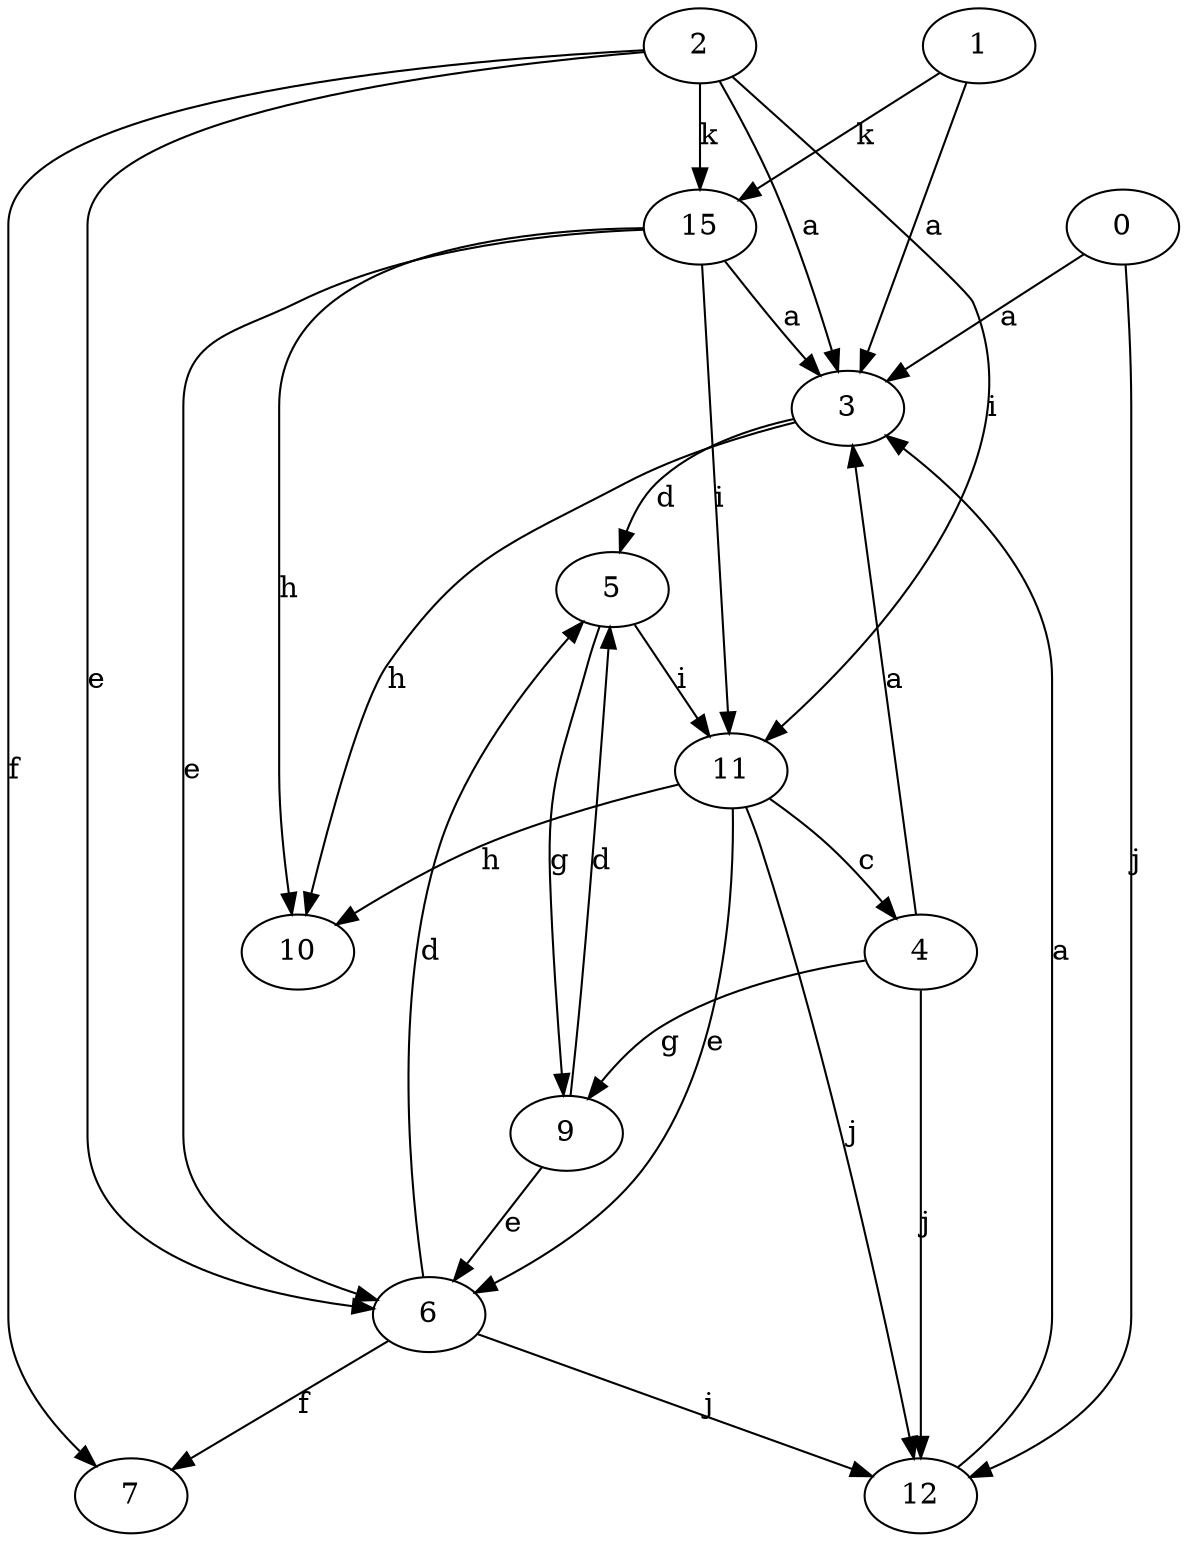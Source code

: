 strict digraph  {
1;
2;
3;
4;
5;
6;
7;
9;
10;
11;
12;
0;
15;
1 -> 3  [label=a];
1 -> 15  [label=k];
2 -> 3  [label=a];
2 -> 6  [label=e];
2 -> 7  [label=f];
2 -> 11  [label=i];
2 -> 15  [label=k];
3 -> 5  [label=d];
3 -> 10  [label=h];
4 -> 3  [label=a];
4 -> 9  [label=g];
4 -> 12  [label=j];
5 -> 9  [label=g];
5 -> 11  [label=i];
6 -> 5  [label=d];
6 -> 7  [label=f];
6 -> 12  [label=j];
9 -> 5  [label=d];
9 -> 6  [label=e];
11 -> 4  [label=c];
11 -> 6  [label=e];
11 -> 10  [label=h];
11 -> 12  [label=j];
12 -> 3  [label=a];
0 -> 3  [label=a];
0 -> 12  [label=j];
15 -> 3  [label=a];
15 -> 6  [label=e];
15 -> 10  [label=h];
15 -> 11  [label=i];
}
